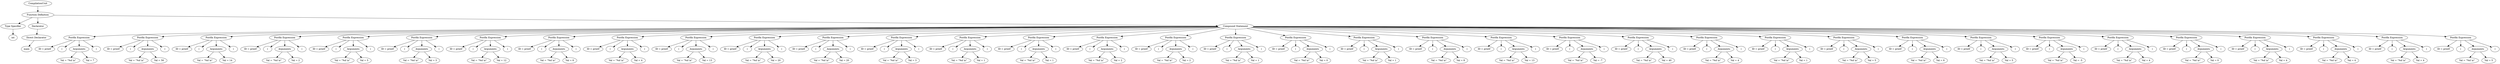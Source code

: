 digraph G {
		Q0[label="CompilationUnit"];
		Q0 -> Q1
		Q1[label="Function Definition"];
		Q1 -> Q2
		Q2[label="Type Specifier"];
		Q2 -> Q3
		Q3[label="int"];
		Q1 -> Q4
		Q4[label="Declarator"];
		Q4 -> Q5
		Q5[label="Direct Declarator"];
		Q5 -> Q6
		Q6[label="main"];
		Q1 -> Q7
		Q7[label="Compound Statement"];
		Q7 -> Q8
		Q8[label="Postfix Expression"];
		Q8 -> Q9
		Q9[label="ID = printf"];
		Q8 -> Q10
		Q10[label="("];
		Q8 -> Q11
		Q11[label="Arguments"];
		Q11 -> Q12
		Q12[label="Val = \"%d \\n\""];
		Q11 -> Q13
		Q13[label="Val = 7"];
		Q8 -> Q14
		Q14[label=")"];
		Q7 -> Q15
		Q15[label="Postfix Expression"];
		Q15 -> Q16
		Q16[label="ID = printf"];
		Q15 -> Q17
		Q17[label="("];
		Q15 -> Q18
		Q18[label="Arguments"];
		Q18 -> Q19
		Q19[label="Val = \"%d \\n\""];
		Q18 -> Q20
		Q20[label="Val = 56"];
		Q15 -> Q21
		Q21[label=")"];
		Q7 -> Q22
		Q22[label="Postfix Expression"];
		Q22 -> Q23
		Q23[label="ID = printf"];
		Q22 -> Q24
		Q24[label="("];
		Q22 -> Q25
		Q25[label="Arguments"];
		Q25 -> Q26
		Q26[label="Val = \"%d \\n\""];
		Q25 -> Q27
		Q27[label="Val = 14"];
		Q22 -> Q28
		Q28[label=")"];
		Q7 -> Q29
		Q29[label="Postfix Expression"];
		Q29 -> Q30
		Q30[label="ID = printf"];
		Q29 -> Q31
		Q31[label="("];
		Q29 -> Q32
		Q32[label="Arguments"];
		Q32 -> Q33
		Q33[label="Val = \"%d \\n\""];
		Q32 -> Q34
		Q34[label="Val = 2"];
		Q29 -> Q35
		Q35[label=")"];
		Q7 -> Q36
		Q36[label="Postfix Expression"];
		Q36 -> Q37
		Q37[label="ID = printf"];
		Q36 -> Q38
		Q38[label="("];
		Q36 -> Q39
		Q39[label="Arguments"];
		Q39 -> Q40
		Q40[label="Val = \"%d \\n\""];
		Q39 -> Q41
		Q41[label="Val = 5"];
		Q36 -> Q42
		Q42[label=")"];
		Q7 -> Q43
		Q43[label="Postfix Expression"];
		Q43 -> Q44
		Q44[label="ID = printf"];
		Q43 -> Q45
		Q45[label="("];
		Q43 -> Q46
		Q46[label="Arguments"];
		Q46 -> Q47
		Q47[label="Val = \"%d \\n\""];
		Q46 -> Q48
		Q48[label="Val = 3"];
		Q43 -> Q49
		Q49[label=")"];
		Q7 -> Q50
		Q50[label="Postfix Expression"];
		Q50 -> Q51
		Q51[label="ID = printf"];
		Q50 -> Q52
		Q52[label="("];
		Q50 -> Q53
		Q53[label="Arguments"];
		Q53 -> Q54
		Q54[label="Val = \"%d \\n\""];
		Q53 -> Q55
		Q55[label="Val = 12"];
		Q50 -> Q56
		Q56[label=")"];
		Q7 -> Q57
		Q57[label="Postfix Expression"];
		Q57 -> Q58
		Q58[label="ID = printf"];
		Q57 -> Q59
		Q59[label="("];
		Q57 -> Q60
		Q60[label="Arguments"];
		Q60 -> Q61
		Q61[label="Val = \"%d \\n\""];
		Q60 -> Q62
		Q62[label="Val = 6"];
		Q57 -> Q63
		Q63[label=")"];
		Q7 -> Q64
		Q64[label="Postfix Expression"];
		Q64 -> Q65
		Q65[label="ID = printf"];
		Q64 -> Q66
		Q66[label="("];
		Q64 -> Q67
		Q67[label="Arguments"];
		Q67 -> Q68
		Q68[label="Val = \"%d \\n\""];
		Q67 -> Q69
		Q69[label="Val = 4"];
		Q64 -> Q70
		Q70[label=")"];
		Q7 -> Q71
		Q71[label="Postfix Expression"];
		Q71 -> Q72
		Q72[label="ID = printf"];
		Q71 -> Q73
		Q73[label="("];
		Q71 -> Q74
		Q74[label="Arguments"];
		Q74 -> Q75
		Q75[label="Val = \"%d \\n\""];
		Q74 -> Q76
		Q76[label="Val = 13"];
		Q71 -> Q77
		Q77[label=")"];
		Q7 -> Q78
		Q78[label="Postfix Expression"];
		Q78 -> Q79
		Q79[label="ID = printf"];
		Q78 -> Q80
		Q80[label="("];
		Q78 -> Q81
		Q81[label="Arguments"];
		Q81 -> Q82
		Q82[label="Val = \"%d \\n\""];
		Q81 -> Q83
		Q83[label="Val = 20"];
		Q78 -> Q84
		Q84[label=")"];
		Q7 -> Q85
		Q85[label="Postfix Expression"];
		Q85 -> Q86
		Q86[label="ID = printf"];
		Q85 -> Q87
		Q87[label="("];
		Q85 -> Q88
		Q88[label="Arguments"];
		Q88 -> Q89
		Q89[label="Val = \"%d \\n\""];
		Q88 -> Q90
		Q90[label="Val = 20"];
		Q85 -> Q91
		Q91[label=")"];
		Q7 -> Q92
		Q92[label="Postfix Expression"];
		Q92 -> Q93
		Q93[label="ID = printf"];
		Q92 -> Q94
		Q94[label="("];
		Q92 -> Q95
		Q95[label="Arguments"];
		Q95 -> Q96
		Q96[label="Val = \"%d \\n\""];
		Q95 -> Q97
		Q97[label="Val = 3"];
		Q92 -> Q98
		Q98[label=")"];
		Q7 -> Q99
		Q99[label="Postfix Expression"];
		Q99 -> Q100
		Q100[label="ID = printf"];
		Q99 -> Q101
		Q101[label="("];
		Q99 -> Q102
		Q102[label="Arguments"];
		Q102 -> Q103
		Q103[label="Val = \"%d \\n\""];
		Q102 -> Q104
		Q104[label="Val = 1"];
		Q99 -> Q105
		Q105[label=")"];
		Q7 -> Q106
		Q106[label="Postfix Expression"];
		Q106 -> Q107
		Q107[label="ID = printf"];
		Q106 -> Q108
		Q108[label="("];
		Q106 -> Q109
		Q109[label="Arguments"];
		Q109 -> Q110
		Q110[label="Val = \"%d \\n\""];
		Q109 -> Q111
		Q111[label="Val = 1"];
		Q106 -> Q112
		Q112[label=")"];
		Q7 -> Q113
		Q113[label="Postfix Expression"];
		Q113 -> Q114
		Q114[label="ID = printf"];
		Q113 -> Q115
		Q115[label="("];
		Q113 -> Q116
		Q116[label="Arguments"];
		Q116 -> Q117
		Q117[label="Val = \"%d \\n\""];
		Q116 -> Q118
		Q118[label="Val = 2"];
		Q113 -> Q119
		Q119[label=")"];
		Q7 -> Q120
		Q120[label="Postfix Expression"];
		Q120 -> Q121
		Q121[label="ID = printf"];
		Q120 -> Q122
		Q122[label="("];
		Q120 -> Q123
		Q123[label="Arguments"];
		Q123 -> Q124
		Q124[label="Val = \"%d \\n\""];
		Q123 -> Q125
		Q125[label="Val = 2"];
		Q120 -> Q126
		Q126[label=")"];
		Q7 -> Q127
		Q127[label="Postfix Expression"];
		Q127 -> Q128
		Q128[label="ID = printf"];
		Q127 -> Q129
		Q129[label="("];
		Q127 -> Q130
		Q130[label="Arguments"];
		Q130 -> Q131
		Q131[label="Val = \"%d \\n\""];
		Q130 -> Q132
		Q132[label="Val = 1"];
		Q127 -> Q133
		Q133[label=")"];
		Q7 -> Q134
		Q134[label="Postfix Expression"];
		Q134 -> Q135
		Q135[label="ID = printf"];
		Q134 -> Q136
		Q136[label="("];
		Q134 -> Q137
		Q137[label="Arguments"];
		Q137 -> Q138
		Q138[label="Val = \"%d \\n\""];
		Q137 -> Q139
		Q139[label="Val = 0"];
		Q134 -> Q140
		Q140[label=")"];
		Q7 -> Q141
		Q141[label="Postfix Expression"];
		Q141 -> Q142
		Q142[label="ID = printf"];
		Q141 -> Q143
		Q143[label="("];
		Q141 -> Q144
		Q144[label="Arguments"];
		Q144 -> Q145
		Q145[label="Val = \"%d \\n\""];
		Q144 -> Q146
		Q146[label="Val = 1"];
		Q141 -> Q147
		Q147[label=")"];
		Q7 -> Q148
		Q148[label="Postfix Expression"];
		Q148 -> Q149
		Q149[label="ID = printf"];
		Q148 -> Q150
		Q150[label="("];
		Q148 -> Q151
		Q151[label="Arguments"];
		Q151 -> Q152
		Q152[label="Val = \"%d \\n\""];
		Q151 -> Q153
		Q153[label="Val = 8"];
		Q148 -> Q154
		Q154[label=")"];
		Q7 -> Q155
		Q155[label="Postfix Expression"];
		Q155 -> Q156
		Q156[label="ID = printf"];
		Q155 -> Q157
		Q157[label="("];
		Q155 -> Q158
		Q158[label="Arguments"];
		Q158 -> Q159
		Q159[label="Val = \"%d \\n\""];
		Q158 -> Q160
		Q160[label="Val = 13"];
		Q155 -> Q161
		Q161[label=")"];
		Q7 -> Q162
		Q162[label="Postfix Expression"];
		Q162 -> Q163
		Q163[label="ID = printf"];
		Q162 -> Q164
		Q164[label="("];
		Q162 -> Q165
		Q165[label="Arguments"];
		Q165 -> Q166
		Q166[label="Val = \"%d \\n\""];
		Q165 -> Q167
		Q167[label="Val = -7"];
		Q162 -> Q168
		Q168[label=")"];
		Q7 -> Q169
		Q169[label="Postfix Expression"];
		Q169 -> Q170
		Q170[label="ID = printf"];
		Q169 -> Q171
		Q171[label="("];
		Q169 -> Q172
		Q172[label="Arguments"];
		Q172 -> Q173
		Q173[label="Val = \"%d \\n\""];
		Q172 -> Q174
		Q174[label="Val = 40"];
		Q169 -> Q175
		Q175[label=")"];
		Q7 -> Q176
		Q176[label="Postfix Expression"];
		Q176 -> Q177
		Q177[label="ID = printf"];
		Q176 -> Q178
		Q178[label="("];
		Q176 -> Q179
		Q179[label="Arguments"];
		Q179 -> Q180
		Q180[label="Val = \"%d \\n\""];
		Q179 -> Q181
		Q181[label="Val = 4"];
		Q176 -> Q182
		Q182[label=")"];
		Q7 -> Q183
		Q183[label="Postfix Expression"];
		Q183 -> Q184
		Q184[label="ID = printf"];
		Q183 -> Q185
		Q185[label="("];
		Q183 -> Q186
		Q186[label="Arguments"];
		Q186 -> Q187
		Q187[label="Val = \"%d \\n\""];
		Q186 -> Q188
		Q188[label="Val = 1"];
		Q183 -> Q189
		Q189[label=")"];
		Q7 -> Q190
		Q190[label="Postfix Expression"];
		Q190 -> Q191
		Q191[label="ID = printf"];
		Q190 -> Q192
		Q192[label="("];
		Q190 -> Q193
		Q193[label="Arguments"];
		Q193 -> Q194
		Q194[label="Val = \"%d \\n\""];
		Q193 -> Q195
		Q195[label="Val = 5"];
		Q190 -> Q196
		Q196[label=")"];
		Q7 -> Q197
		Q197[label="Postfix Expression"];
		Q197 -> Q198
		Q198[label="ID = printf"];
		Q197 -> Q199
		Q199[label="("];
		Q197 -> Q200
		Q200[label="Arguments"];
		Q200 -> Q201
		Q201[label="Val = \"%d \\n\""];
		Q200 -> Q202
		Q202[label="Val = 6"];
		Q197 -> Q203
		Q203[label=")"];
		Q7 -> Q204
		Q204[label="Postfix Expression"];
		Q204 -> Q205
		Q205[label="ID = printf"];
		Q204 -> Q206
		Q206[label="("];
		Q204 -> Q207
		Q207[label="Arguments"];
		Q207 -> Q208
		Q208[label="Val = \"%d \\n\""];
		Q207 -> Q209
		Q209[label="Val = 5"];
		Q204 -> Q210
		Q210[label=")"];
		Q7 -> Q211
		Q211[label="Postfix Expression"];
		Q211 -> Q212
		Q212[label="ID = printf"];
		Q211 -> Q213
		Q213[label="("];
		Q211 -> Q214
		Q214[label="Arguments"];
		Q214 -> Q215
		Q215[label="Val = \"%d \\n\""];
		Q214 -> Q216
		Q216[label="Val = -5"];
		Q211 -> Q217
		Q217[label=")"];
		Q7 -> Q218
		Q218[label="Postfix Expression"];
		Q218 -> Q219
		Q219[label="ID = printf"];
		Q218 -> Q220
		Q220[label="("];
		Q218 -> Q221
		Q221[label="Arguments"];
		Q221 -> Q222
		Q222[label="Val = \"%d \\n\""];
		Q221 -> Q223
		Q223[label="Val = 4"];
		Q218 -> Q224
		Q224[label=")"];
		Q7 -> Q225
		Q225[label="Postfix Expression"];
		Q225 -> Q226
		Q226[label="ID = printf"];
		Q225 -> Q227
		Q227[label="("];
		Q225 -> Q228
		Q228[label="Arguments"];
		Q228 -> Q229
		Q229[label="Val = \"%d \\n\""];
		Q228 -> Q230
		Q230[label="Val = 0"];
		Q225 -> Q231
		Q231[label=")"];
		Q7 -> Q232
		Q232[label="Postfix Expression"];
		Q232 -> Q233
		Q233[label="ID = printf"];
		Q232 -> Q234
		Q234[label="("];
		Q232 -> Q235
		Q235[label="Arguments"];
		Q235 -> Q236
		Q236[label="Val = \"%d \\n\""];
		Q235 -> Q237
		Q237[label="Val = 4"];
		Q232 -> Q238
		Q238[label=")"];
		Q7 -> Q239
		Q239[label="Postfix Expression"];
		Q239 -> Q240
		Q240[label="ID = printf"];
		Q239 -> Q241
		Q241[label="("];
		Q239 -> Q242
		Q242[label="Arguments"];
		Q242 -> Q243
		Q243[label="Val = \"%d \\n\""];
		Q242 -> Q244
		Q244[label="Val = 4"];
		Q239 -> Q245
		Q245[label=")"];
		Q7 -> Q246
		Q246[label="Postfix Expression"];
		Q246 -> Q247
		Q247[label="ID = printf"];
		Q246 -> Q248
		Q248[label="("];
		Q246 -> Q249
		Q249[label="Arguments"];
		Q249 -> Q250
		Q250[label="Val = \"%d \\n\""];
		Q249 -> Q251
		Q251[label="Val = 4"];
		Q246 -> Q252
		Q252[label=")"];
		Q7 -> Q253
		Q253[label="Postfix Expression"];
		Q253 -> Q254
		Q254[label="ID = printf"];
		Q253 -> Q255
		Q255[label="("];
		Q253 -> Q256
		Q256[label="Arguments"];
		Q256 -> Q257
		Q257[label="Val = \"%d \\n\""];
		Q256 -> Q258
		Q258[label="Val = 5"];
		Q253 -> Q259
		Q259[label=")"];
		
}